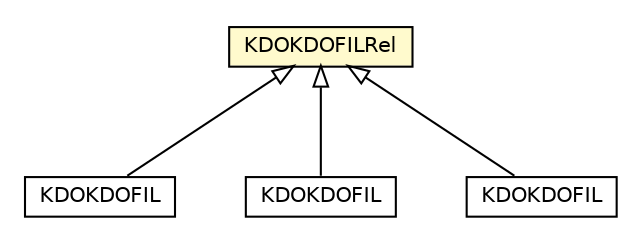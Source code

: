 #!/usr/local/bin/dot
#
# Class diagram 
# Generated by UMLGraph version R5_6-24-gf6e263 (http://www.umlgraph.org/)
#

digraph G {
	edge [fontname="Helvetica",fontsize=10,labelfontname="Helvetica",labelfontsize=10];
	node [fontname="Helvetica",fontsize=10,shape=plaintext];
	nodesep=0.25;
	ranksep=0.5;
	// nl.egem.stuf.sector.bg._0204.KDOKDOFILRel
	c84538 [label=<<table title="nl.egem.stuf.sector.bg._0204.KDOKDOFILRel" border="0" cellborder="1" cellspacing="0" cellpadding="2" port="p" bgcolor="lemonChiffon" href="./KDOKDOFILRel.html">
		<tr><td><table border="0" cellspacing="0" cellpadding="1">
<tr><td align="center" balign="center"> KDOKDOFILRel </td></tr>
		</table></td></tr>
		</table>>, URL="./KDOKDOFILRel.html", fontname="Helvetica", fontcolor="black", fontsize=10.0];
	// nl.egem.stuf.sector.bg._0204.KDOKennisgeving.KDOKDOFIL
	c84708 [label=<<table title="nl.egem.stuf.sector.bg._0204.KDOKennisgeving.KDOKDOFIL" border="0" cellborder="1" cellspacing="0" cellpadding="2" port="p" href="./KDOKennisgeving.KDOKDOFIL.html">
		<tr><td><table border="0" cellspacing="0" cellpadding="1">
<tr><td align="center" balign="center"> KDOKDOFIL </td></tr>
		</table></td></tr>
		</table>>, URL="./KDOKennisgeving.KDOKDOFIL.html", fontname="Helvetica", fontcolor="black", fontsize=10.0];
	// nl.egem.stuf.sector.bg._0204.KDOAntwoord.KDOKDOFIL
	c84786 [label=<<table title="nl.egem.stuf.sector.bg._0204.KDOAntwoord.KDOKDOFIL" border="0" cellborder="1" cellspacing="0" cellpadding="2" port="p" href="./KDOAntwoord.KDOKDOFIL.html">
		<tr><td><table border="0" cellspacing="0" cellpadding="1">
<tr><td align="center" balign="center"> KDOKDOFIL </td></tr>
		</table></td></tr>
		</table>>, URL="./KDOAntwoord.KDOKDOFIL.html", fontname="Helvetica", fontcolor="black", fontsize=10.0];
	// nl.egem.stuf.sector.bg._0204.KDOVraag.KDOKDOFIL
	c84958 [label=<<table title="nl.egem.stuf.sector.bg._0204.KDOVraag.KDOKDOFIL" border="0" cellborder="1" cellspacing="0" cellpadding="2" port="p" href="./KDOVraag.KDOKDOFIL.html">
		<tr><td><table border="0" cellspacing="0" cellpadding="1">
<tr><td align="center" balign="center"> KDOKDOFIL </td></tr>
		</table></td></tr>
		</table>>, URL="./KDOVraag.KDOKDOFIL.html", fontname="Helvetica", fontcolor="black", fontsize=10.0];
	//nl.egem.stuf.sector.bg._0204.KDOKennisgeving.KDOKDOFIL extends nl.egem.stuf.sector.bg._0204.KDOKDOFILRel
	c84538:p -> c84708:p [dir=back,arrowtail=empty];
	//nl.egem.stuf.sector.bg._0204.KDOAntwoord.KDOKDOFIL extends nl.egem.stuf.sector.bg._0204.KDOKDOFILRel
	c84538:p -> c84786:p [dir=back,arrowtail=empty];
	//nl.egem.stuf.sector.bg._0204.KDOVraag.KDOKDOFIL extends nl.egem.stuf.sector.bg._0204.KDOKDOFILRel
	c84538:p -> c84958:p [dir=back,arrowtail=empty];
}

